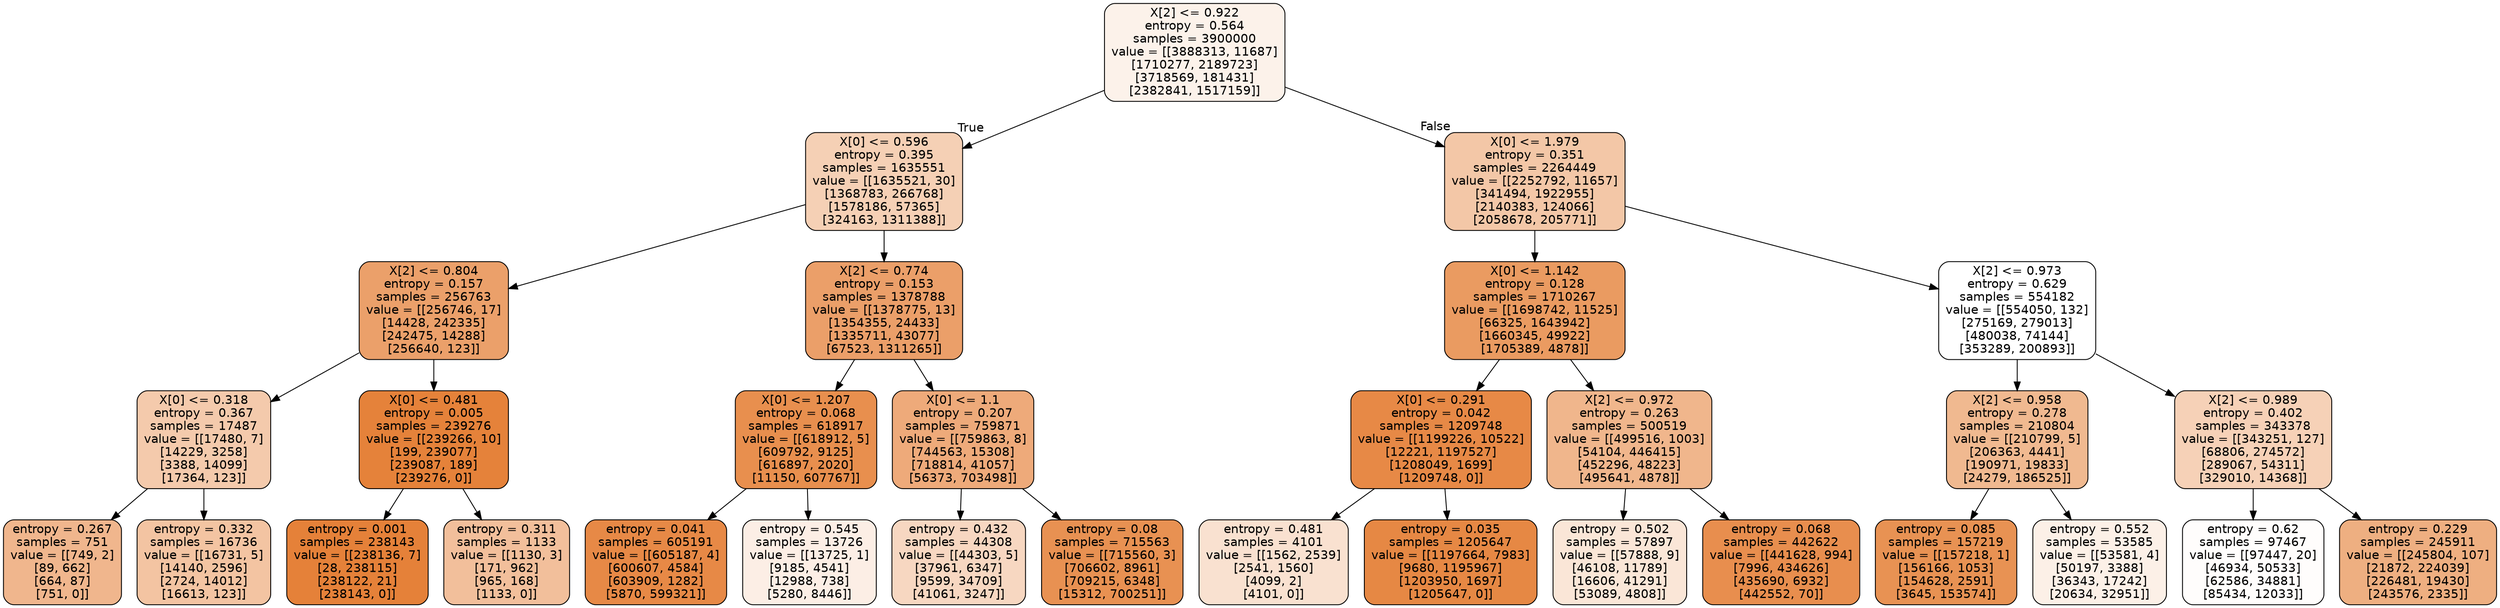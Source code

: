 digraph Tree {
node [shape=box, style="filled, rounded", color="black", fontname=helvetica] ;
edge [fontname=helvetica] ;
0 [label="X[2] <= 0.922\nentropy = 0.564\nsamples = 3900000\nvalue = [[3888313, 11687]\n[1710277, 2189723]\n[3718569, 181431]\n[2382841, 1517159]]", fillcolor="#fcf2ea"] ;
1 [label="X[0] <= 0.596\nentropy = 0.395\nsamples = 1635551\nvalue = [[1635521, 30]\n[1368783, 266768]\n[1578186, 57365]\n[324163, 1311388]]", fillcolor="#f5d0b5"] ;
0 -> 1 [labeldistance=2.5, labelangle=45, headlabel="True"] ;
2 [label="X[2] <= 0.804\nentropy = 0.157\nsamples = 256763\nvalue = [[256746, 17]\n[14428, 242335]\n[242475, 14288]\n[256640, 123]]", fillcolor="#eba06a"] ;
1 -> 2 ;
3 [label="X[0] <= 0.318\nentropy = 0.367\nsamples = 17487\nvalue = [[17480, 7]\n[14229, 3258]\n[3388, 14099]\n[17364, 123]]", fillcolor="#f4caac"] ;
2 -> 3 ;
4 [label="entropy = 0.267\nsamples = 751\nvalue = [[749, 2]\n[89, 662]\n[664, 87]\n[751, 0]]", fillcolor="#f0b68d"] ;
3 -> 4 ;
5 [label="entropy = 0.332\nsamples = 16736\nvalue = [[16731, 5]\n[14140, 2596]\n[2724, 14012]\n[16613, 123]]", fillcolor="#f3c4a2"] ;
3 -> 5 ;
6 [label="X[0] <= 0.481\nentropy = 0.005\nsamples = 239276\nvalue = [[239266, 10]\n[199, 239077]\n[239087, 189]\n[239276, 0]]", fillcolor="#e5823a"] ;
2 -> 6 ;
7 [label="entropy = 0.001\nsamples = 238143\nvalue = [[238136, 7]\n[28, 238115]\n[238122, 21]\n[238143, 0]]", fillcolor="#e58139"] ;
6 -> 7 ;
8 [label="entropy = 0.311\nsamples = 1133\nvalue = [[1130, 3]\n[171, 962]\n[965, 168]\n[1133, 0]]", fillcolor="#f2bf9b"] ;
6 -> 8 ;
9 [label="X[2] <= 0.774\nentropy = 0.153\nsamples = 1378788\nvalue = [[1378775, 13]\n[1354355, 24433]\n[1335711, 43077]\n[67523, 1311265]]", fillcolor="#eb9f69"] ;
1 -> 9 ;
10 [label="X[0] <= 1.207\nentropy = 0.068\nsamples = 618917\nvalue = [[618912, 5]\n[609792, 9125]\n[616897, 2020]\n[11150, 607767]]", fillcolor="#e88f4e"] ;
9 -> 10 ;
11 [label="entropy = 0.041\nsamples = 605191\nvalue = [[605187, 4]\n[600607, 4584]\n[603909, 1282]\n[5870, 599321]]", fillcolor="#e78946"] ;
10 -> 11 ;
12 [label="entropy = 0.545\nsamples = 13726\nvalue = [[13725, 1]\n[9185, 4541]\n[12988, 738]\n[5280, 8446]]", fillcolor="#fceee5"] ;
10 -> 12 ;
13 [label="X[0] <= 1.1\nentropy = 0.207\nsamples = 759871\nvalue = [[759863, 8]\n[744563, 15308]\n[718814, 41057]\n[56373, 703498]]", fillcolor="#eeaa7a"] ;
9 -> 13 ;
14 [label="entropy = 0.432\nsamples = 44308\nvalue = [[44303, 5]\n[37961, 6347]\n[9599, 34709]\n[41061, 3247]]", fillcolor="#f7d7c1"] ;
13 -> 14 ;
15 [label="entropy = 0.08\nsamples = 715563\nvalue = [[715560, 3]\n[706602, 8961]\n[709215, 6348]\n[15312, 700251]]", fillcolor="#e89152"] ;
13 -> 15 ;
16 [label="X[0] <= 1.979\nentropy = 0.351\nsamples = 2264449\nvalue = [[2252792, 11657]\n[341494, 1922955]\n[2140383, 124066]\n[2058678, 205771]]", fillcolor="#f3c7a7"] ;
0 -> 16 [labeldistance=2.5, labelangle=-45, headlabel="False"] ;
17 [label="X[0] <= 1.142\nentropy = 0.128\nsamples = 1710267\nvalue = [[1698742, 11525]\n[66325, 1643942]\n[1660345, 49922]\n[1705389, 4878]]", fillcolor="#ea9b61"] ;
16 -> 17 ;
18 [label="X[0] <= 0.291\nentropy = 0.042\nsamples = 1209748\nvalue = [[1199226, 10522]\n[12221, 1197527]\n[1208049, 1699]\n[1209748, 0]]", fillcolor="#e78946"] ;
17 -> 18 ;
19 [label="entropy = 0.481\nsamples = 4101\nvalue = [[1562, 2539]\n[2541, 1560]\n[4099, 2]\n[4101, 0]]", fillcolor="#f9e1d0"] ;
18 -> 19 ;
20 [label="entropy = 0.035\nsamples = 1205647\nvalue = [[1197664, 7983]\n[9680, 1195967]\n[1203950, 1697]\n[1205647, 0]]", fillcolor="#e68844"] ;
18 -> 20 ;
21 [label="X[2] <= 0.972\nentropy = 0.263\nsamples = 500519\nvalue = [[499516, 1003]\n[54104, 446415]\n[452296, 48223]\n[495641, 4878]]", fillcolor="#f0b68c"] ;
17 -> 21 ;
22 [label="entropy = 0.502\nsamples = 57897\nvalue = [[57888, 9]\n[46108, 11789]\n[16606, 41291]\n[53089, 4808]]", fillcolor="#fae6d7"] ;
21 -> 22 ;
23 [label="entropy = 0.068\nsamples = 442622\nvalue = [[441628, 994]\n[7996, 434626]\n[435690, 6932]\n[442552, 70]]", fillcolor="#e88e4e"] ;
21 -> 23 ;
24 [label="X[2] <= 0.973\nentropy = 0.629\nsamples = 554182\nvalue = [[554050, 132]\n[275169, 279013]\n[480038, 74144]\n[353289, 200893]]", fillcolor="#ffffff"] ;
16 -> 24 ;
25 [label="X[2] <= 0.958\nentropy = 0.278\nsamples = 210804\nvalue = [[210799, 5]\n[206363, 4441]\n[190971, 19833]\n[24279, 186525]]", fillcolor="#f0b990"] ;
24 -> 25 ;
26 [label="entropy = 0.085\nsamples = 157219\nvalue = [[157218, 1]\n[156166, 1053]\n[154628, 2591]\n[3645, 153574]]", fillcolor="#e89253"] ;
25 -> 26 ;
27 [label="entropy = 0.552\nsamples = 53585\nvalue = [[53581, 4]\n[50197, 3388]\n[36343, 17242]\n[20634, 32951]]", fillcolor="#fcf0e7"] ;
25 -> 27 ;
28 [label="X[2] <= 0.989\nentropy = 0.402\nsamples = 343378\nvalue = [[343251, 127]\n[68806, 274572]\n[289067, 54311]\n[329010, 14368]]", fillcolor="#f6d1b7"] ;
24 -> 28 ;
29 [label="entropy = 0.62\nsamples = 97467\nvalue = [[97447, 20]\n[46934, 50533]\n[62586, 34881]\n[85434, 12033]]", fillcolor="#fffdfc"] ;
28 -> 29 ;
30 [label="entropy = 0.229\nsamples = 245911\nvalue = [[245804, 107]\n[21872, 224039]\n[226481, 19430]\n[243576, 2335]]", fillcolor="#eeaf81"] ;
28 -> 30 ;
}